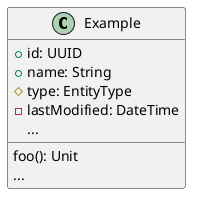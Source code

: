 @startuml

class Example {
    +id: UUID
    +name: String
    #type: EntityType
    -lastModified: DateTime
    {field} ...
    foo(): Unit
    {method} ...
}

@enduml